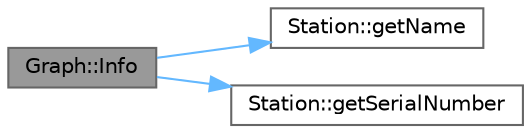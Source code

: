 digraph "Graph::Info"
{
 // LATEX_PDF_SIZE
  bgcolor="transparent";
  edge [fontname=Helvetica,fontsize=10,labelfontname=Helvetica,labelfontsize=10];
  node [fontname=Helvetica,fontsize=10,shape=box,height=0.2,width=0.4];
  rankdir="LR";
  Node1 [label="Graph::Info",height=0.2,width=0.4,color="gray40", fillcolor="grey60", style="filled", fontcolor="black",tooltip=" "];
  Node1 -> Node2 [color="steelblue1",style="solid"];
  Node2 [label="Station::getName",height=0.2,width=0.4,color="grey40", fillcolor="white", style="filled",URL="$class_station.html#ac823ae175ec0e2baff462ed9612c7bae",tooltip=" "];
  Node1 -> Node3 [color="steelblue1",style="solid"];
  Node3 [label="Station::getSerialNumber",height=0.2,width=0.4,color="grey40", fillcolor="white", style="filled",URL="$class_station.html#a009fa2d60f4fe4ac2bc68ab0b44e78a5",tooltip=" "];
}
